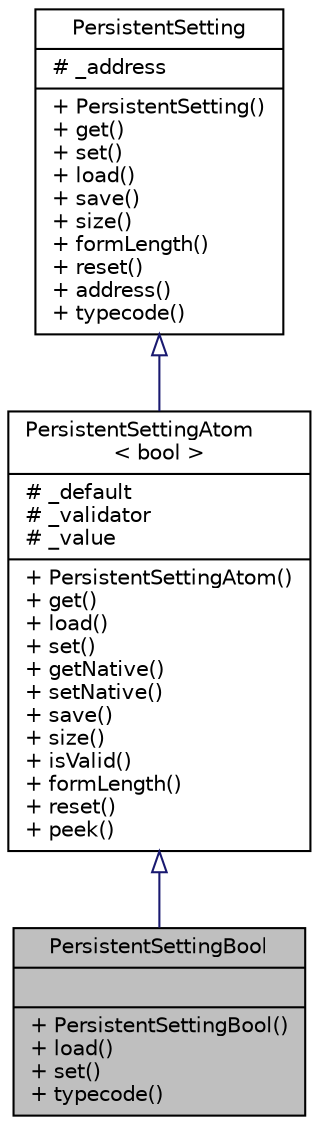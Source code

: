 digraph "PersistentSettingBool"
{
  edge [fontname="Helvetica",fontsize="10",labelfontname="Helvetica",labelfontsize="10"];
  node [fontname="Helvetica",fontsize="10",shape=record];
  Node0 [label="{PersistentSettingBool\n||+ PersistentSettingBool()\l+ load()\l+ set()\l+ typecode()\l}",height=0.2,width=0.4,color="black", fillcolor="grey75", style="filled", fontcolor="black"];
  Node1 -> Node0 [dir="back",color="midnightblue",fontsize="10",style="solid",arrowtail="onormal",fontname="Helvetica"];
  Node1 [label="{PersistentSettingAtom\l\< bool \>\n|# _default\l# _validator\l# _value\l|+ PersistentSettingAtom()\l+ get()\l+ load()\l+ set()\l+ getNative()\l+ setNative()\l+ save()\l+ size()\l+ isValid()\l+ formLength()\l+ reset()\l+ peek()\l}",height=0.2,width=0.4,color="black", fillcolor="white", style="filled",URL="$classPersistentSettingAtom.html"];
  Node2 -> Node1 [dir="back",color="midnightblue",fontsize="10",style="solid",arrowtail="onormal",fontname="Helvetica"];
  Node2 [label="{PersistentSetting\n|# _address\l|+ PersistentSetting()\l+ get()\l+ set()\l+ load()\l+ save()\l+ size()\l+ formLength()\l+ reset()\l+ address()\l+ typecode()\l}",height=0.2,width=0.4,color="black", fillcolor="white", style="filled",URL="$classPersistentSetting.html",tooltip="Abstract base class for PersistentSetting* classes of various types. "];
}
